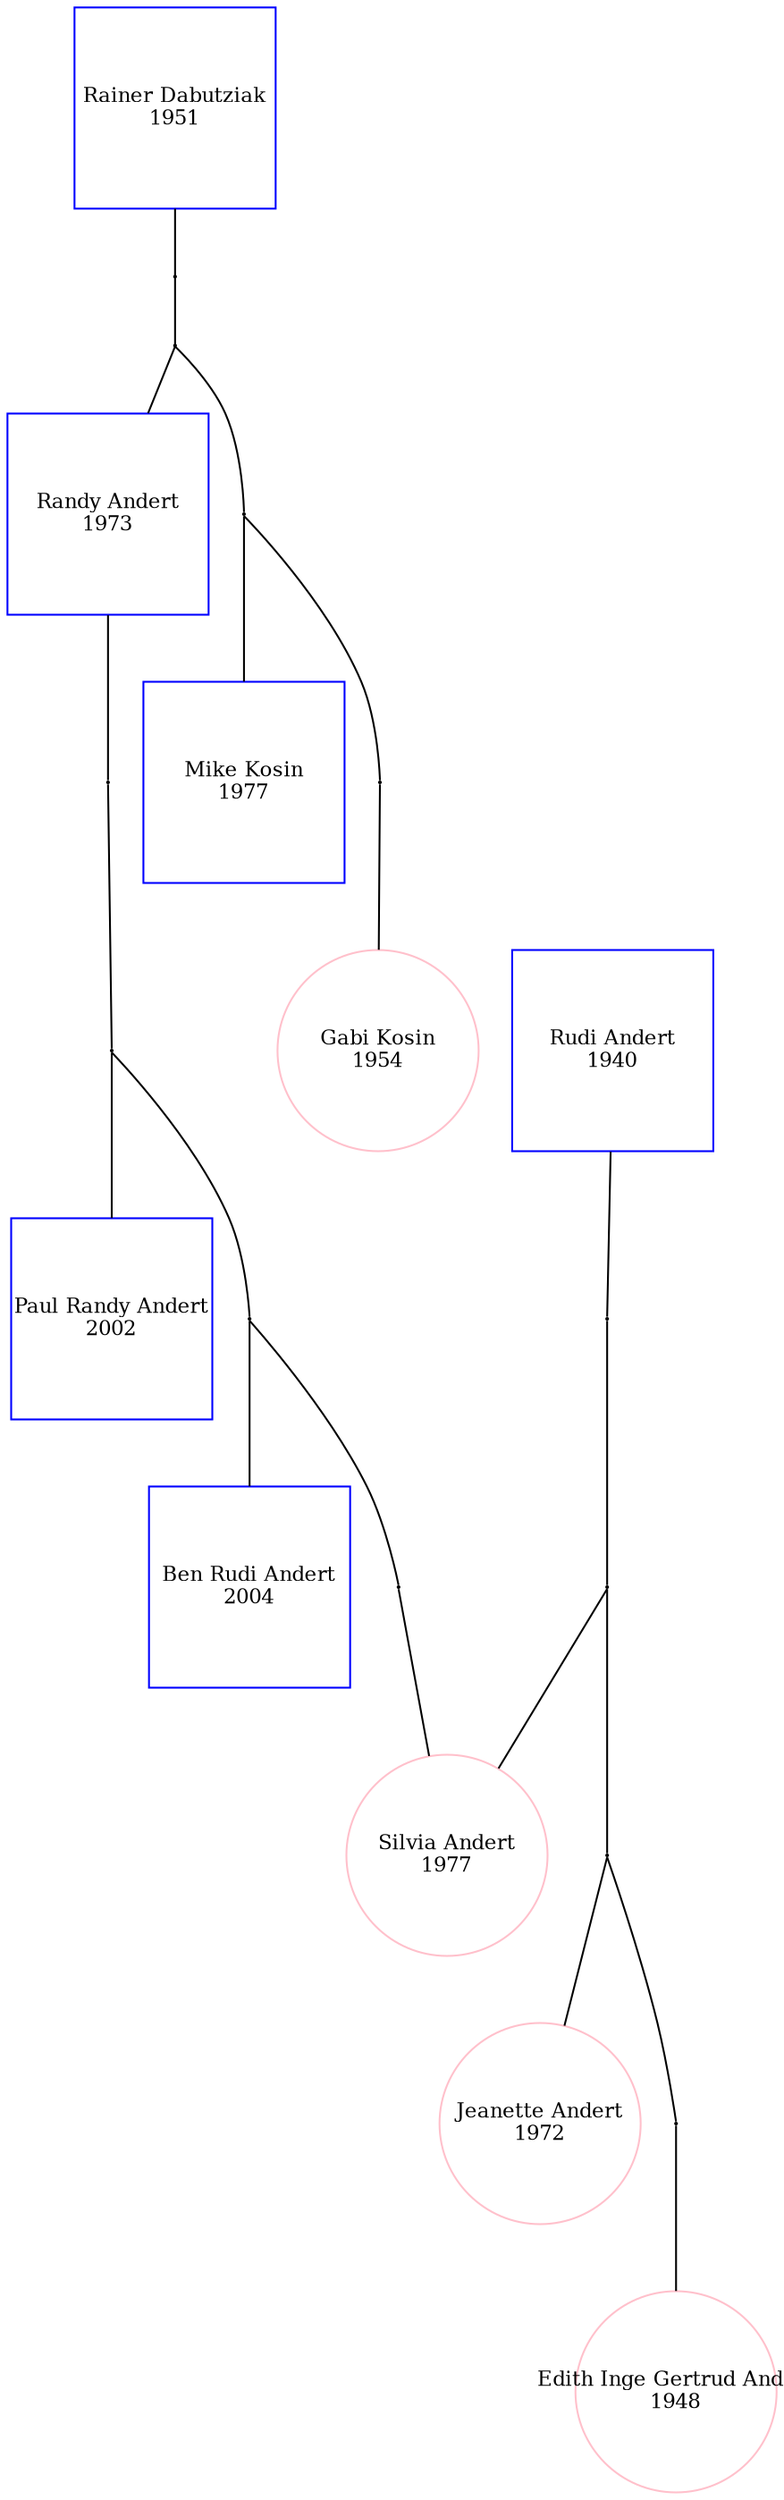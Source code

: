 digraph P {
edge [dir=forward, arrowhead=none];
node [fontsize=11, fixedsize=true, height=1.5, width=1.5];

x0y14_85 [shape=square, color=blue, label="Rainer Dabutziak
1951", pos="0, 14.85!"];
x9y14_40 [shape=circle, color=pink, label="Gabi Kosin
1954", pos="9, 14.400001!"];
x12y16_50 [shape=square, color=blue, label="Rudi Andert
1940", pos="12, 16.5!"];
x21y15_30 [shape=circle, color=pink, label="Edith Inge Gertrud Andert
1948", pos="21, 15.299999!"];
x3y11_55 [shape=square, color=blue, label="Randy Andert
1973", pos="3, 11.549999!"];
x6y10_95 [shape=square, color=blue, label="Mike Kosin
1977", pos="6, 10.950001!"];
x15y10_95 [shape=circle, color=pink, label="Silvia Andert
1977", pos="15, 10.950001!"];
x18y11_70 [shape=circle, color=pink, label="Jeanette Andert
1972", pos="18, 11.699999!"];
x6y7_20 [shape=square, color=blue, label="Paul Randy Andert
2002", pos="6, 7.200001!"];
x9y6_90 [shape=square, color=blue, label="Ben Rudi Andert
2004", pos="9, 6.9000015!"];


x0y13_05 [shape=circle,label="",height=0.01,width=0.01, pos="0, 13.049999!"];
x3y13_05 [shape=circle,label="",height=0.01,width=0.01, pos="3, 13.049999!"];
x6y13_05 [shape=circle,label="",height=0.01,width=0.01, pos="6, 13.049999!"];
x9y13_05 [shape=circle,label="",height=0.01,width=0.01, pos="9, 13.049999!"];
x0y14_85 -> x0y13_05 -> x3y13_05 -> x6y13_05 -> x9y13_05 -> x9y14_40;
x3y13_05 -> x3y11_55;
x6y13_05 -> x6y10_95;
x12y13_65 [shape=circle,label="",height=0.01,width=0.01, pos="12, 13.65!"];
x15y13_65 [shape=circle,label="",height=0.01,width=0.01, pos="15, 13.65!"];
x18y13_65 [shape=circle,label="",height=0.01,width=0.01, pos="18, 13.65!"];
x21y13_65 [shape=circle,label="",height=0.01,width=0.01, pos="21, 13.65!"];
x12y16_50 -> x12y13_65 -> x15y13_65 -> x18y13_65 -> x21y13_65 -> x21y15_30;
x15y13_65 -> x15y10_95;
x18y13_65 -> x18y11_70;
x3y9_15 [shape=circle,label="",height=0.01,width=0.01, pos="3, 9.15!"];
x6y9_15 [shape=circle,label="",height=0.01,width=0.01, pos="6, 9.15!"];
x9y9_15 [shape=circle,label="",height=0.01,width=0.01, pos="9, 9.15!"];
x15y9_15 [shape=circle,label="",height=0.01,width=0.01, pos="15, 9.15!"];
x3y11_55 -> x3y9_15 -> x6y9_15 -> x9y9_15 -> x15y9_15 -> x15y10_95;
x6y9_15 -> x6y7_20;
x9y9_15 -> x9y6_90;

}